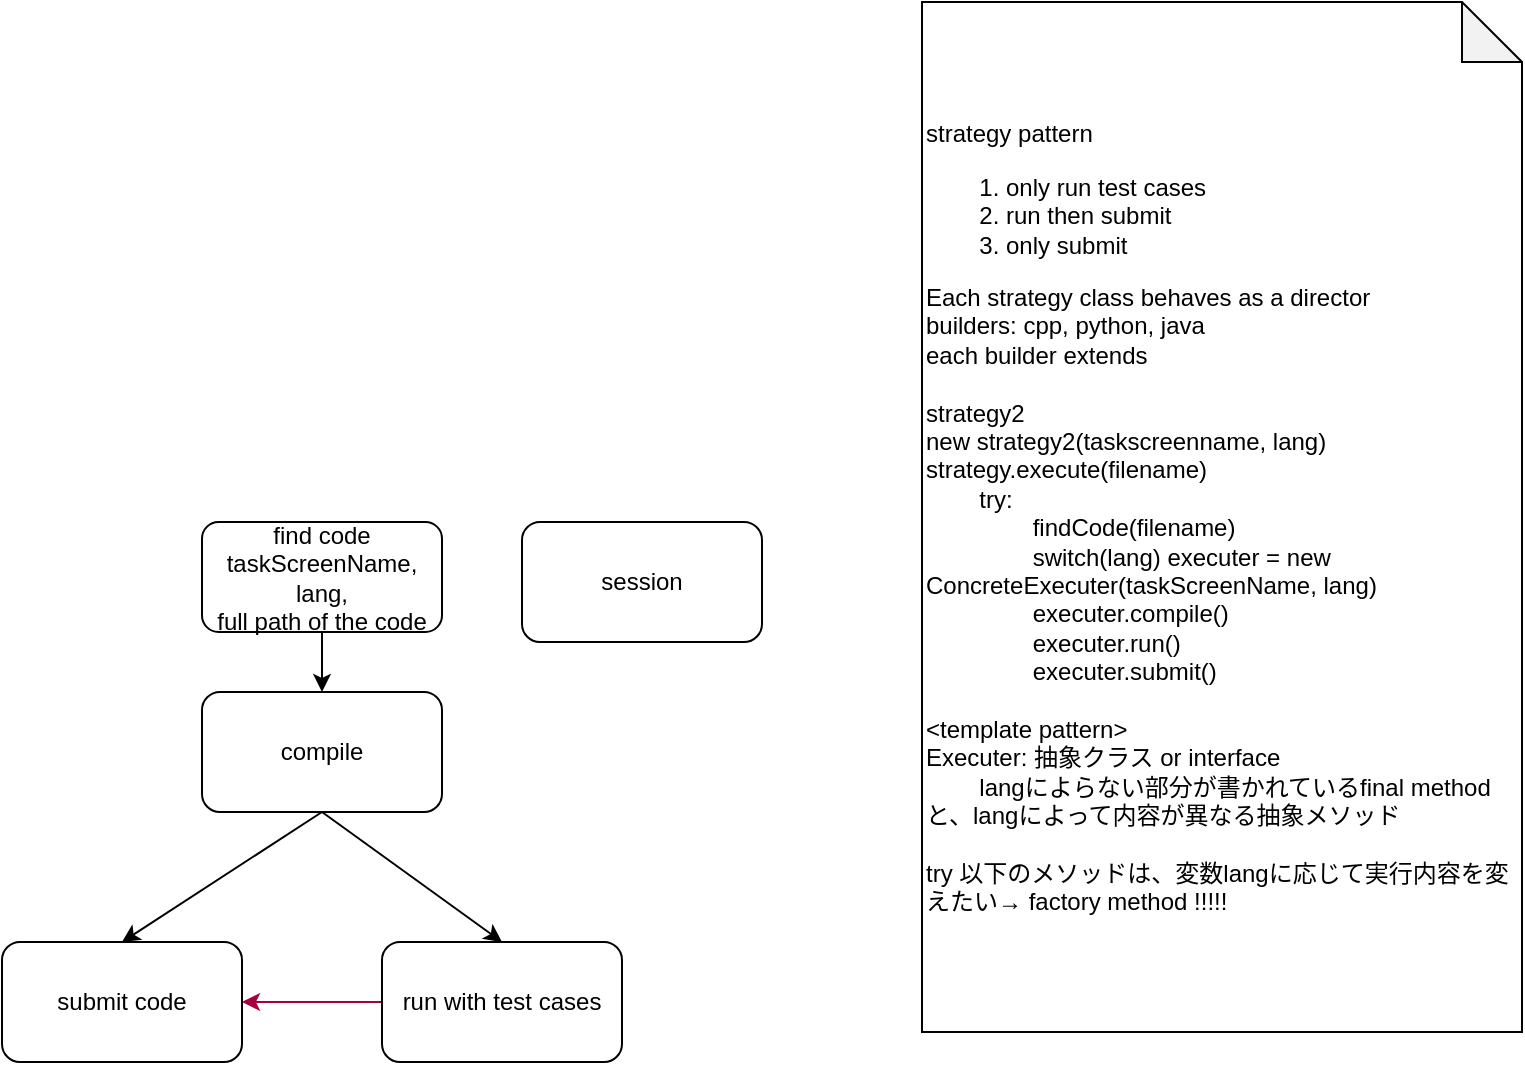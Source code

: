 <mxfile>
    <diagram id="-V1Pwfkp0_0mxf30JLzF" name="Page-1">
        <mxGraphModel dx="1204" dy="790" grid="1" gridSize="10" guides="1" tooltips="1" connect="1" arrows="1" fold="1" page="1" pageScale="1" pageWidth="827" pageHeight="1169" math="0" shadow="0">
            <root>
                <mxCell id="0"/>
                <mxCell id="1" parent="0"/>
                <mxCell id="59" style="edgeStyle=none;html=1;exitX=0.5;exitY=1;exitDx=0;exitDy=0;entryX=0.5;entryY=0;entryDx=0;entryDy=0;" edge="1" parent="1" source="31" target="51">
                    <mxGeometry relative="1" as="geometry"/>
                </mxCell>
                <mxCell id="31" value="find code&lt;br&gt;taskScreenName, lang,&lt;br&gt;full path of the code" style="rounded=1;whiteSpace=wrap;html=1;" vertex="1" parent="1">
                    <mxGeometry x="140" y="315" width="120" height="55" as="geometry"/>
                </mxCell>
                <mxCell id="50" style="edgeStyle=none;html=1;exitX=0;exitY=0.5;exitDx=0;exitDy=0;entryX=1;entryY=0.5;entryDx=0;entryDy=0;fillColor=#d80073;strokeColor=#A50040;" edge="1" parent="1" source="32" target="34">
                    <mxGeometry relative="1" as="geometry"/>
                </mxCell>
                <mxCell id="32" value="run with test cases" style="rounded=1;whiteSpace=wrap;html=1;" vertex="1" parent="1">
                    <mxGeometry x="230" y="525" width="120" height="60" as="geometry"/>
                </mxCell>
                <mxCell id="34" value="submit code" style="rounded=1;whiteSpace=wrap;html=1;" vertex="1" parent="1">
                    <mxGeometry x="40" y="525" width="120" height="60" as="geometry"/>
                </mxCell>
                <mxCell id="60" style="edgeStyle=none;html=1;exitX=0.5;exitY=1;exitDx=0;exitDy=0;entryX=0.5;entryY=0;entryDx=0;entryDy=0;" edge="1" parent="1" source="51" target="34">
                    <mxGeometry relative="1" as="geometry">
                        <mxPoint x="100" y="520" as="targetPoint"/>
                    </mxGeometry>
                </mxCell>
                <mxCell id="61" style="edgeStyle=none;html=1;exitX=0.5;exitY=1;exitDx=0;exitDy=0;entryX=0.5;entryY=0;entryDx=0;entryDy=0;" edge="1" parent="1" source="51" target="32">
                    <mxGeometry relative="1" as="geometry"/>
                </mxCell>
                <mxCell id="51" value="compile" style="rounded=1;whiteSpace=wrap;html=1;" vertex="1" parent="1">
                    <mxGeometry x="140" y="400" width="120" height="60" as="geometry"/>
                </mxCell>
                <mxCell id="54" value="strategy pattern&lt;br&gt;&lt;ol&gt;&lt;li&gt;only run test cases&lt;/li&gt;&lt;li&gt;run then submit&lt;/li&gt;&lt;li&gt;only submit&lt;/li&gt;&lt;/ol&gt;&lt;div&gt;Each strategy class behaves as a director&lt;/div&gt;&lt;div&gt;builders: cpp, python, java&lt;/div&gt;&lt;div&gt;each builder extends&amp;nbsp;&lt;/div&gt;&lt;div&gt;&lt;br&gt;&lt;/div&gt;&lt;div&gt;strategy2&lt;/div&gt;&lt;div&gt;new strategy2(taskscreenname, lang)&lt;/div&gt;&lt;div&gt;strategy.execute(filename)&lt;/div&gt;&lt;div&gt;&lt;span style=&quot;white-space: pre&quot;&gt;&#9;&lt;/span&gt;try:&lt;br&gt;&lt;/div&gt;&lt;div&gt;&lt;span style=&quot;white-space: pre&quot;&gt;&lt;span style=&quot;white-space: pre&quot;&gt;&#9;&lt;/span&gt;&#9;&lt;/span&gt;findCode(filename)&lt;/div&gt;&lt;div&gt;&lt;span style=&quot;white-space: pre&quot;&gt;&#9;&lt;/span&gt;&lt;span style=&quot;white-space: pre&quot;&gt;&#9;&lt;/span&gt;switch(lang) executer = new ConcreteExecuter(taskScreenName, lang)&lt;br&gt;&lt;/div&gt;&lt;div&gt;&lt;span style=&quot;white-space: pre&quot;&gt;&#9;&lt;/span&gt;&lt;span style=&quot;white-space: pre&quot;&gt;&#9;&lt;/span&gt;executer.compile()&lt;br&gt;&lt;/div&gt;&lt;div&gt;&lt;span style=&quot;white-space: pre&quot;&gt;&lt;span style=&quot;white-space: pre&quot;&gt;&#9;&lt;/span&gt;&#9;executer.&lt;/span&gt;run()&lt;br&gt;&lt;/div&gt;&lt;div&gt;&lt;span style=&quot;white-space: pre&quot;&gt;&#9;&lt;span style=&quot;white-space: pre&quot;&gt;&#9;&lt;/span&gt;e&lt;/span&gt;xecuter.submit()&lt;br&gt;&lt;/div&gt;&lt;div&gt;&lt;br&gt;&lt;/div&gt;&lt;div&gt;&amp;lt;template pattern&amp;gt;&lt;/div&gt;&lt;div&gt;Executer: 抽象クラス or interface&lt;/div&gt;&lt;div&gt;&lt;span style=&quot;white-space: pre&quot;&gt;&#9;&lt;/span&gt;langによらない部分が書かれているfinal methodと、langによって内容が異なる抽象メソッド&lt;br&gt;&lt;/div&gt;&lt;div&gt;&lt;span style=&quot;white-space: pre&quot;&gt;&#9;&lt;/span&gt;&lt;br&gt;&lt;/div&gt;&lt;div&gt;try 以下のメソッドは、変数langに応じて実行内容を変えたい→ factory method !!!!!&lt;/div&gt;" style="shape=note;whiteSpace=wrap;html=1;backgroundOutline=1;darkOpacity=0.05;align=left;" vertex="1" parent="1">
                    <mxGeometry x="500" y="55" width="300" height="515" as="geometry"/>
                </mxCell>
                <mxCell id="62" value="session" style="rounded=1;whiteSpace=wrap;html=1;" vertex="1" parent="1">
                    <mxGeometry x="300" y="315" width="120" height="60" as="geometry"/>
                </mxCell>
            </root>
        </mxGraphModel>
    </diagram>
</mxfile>